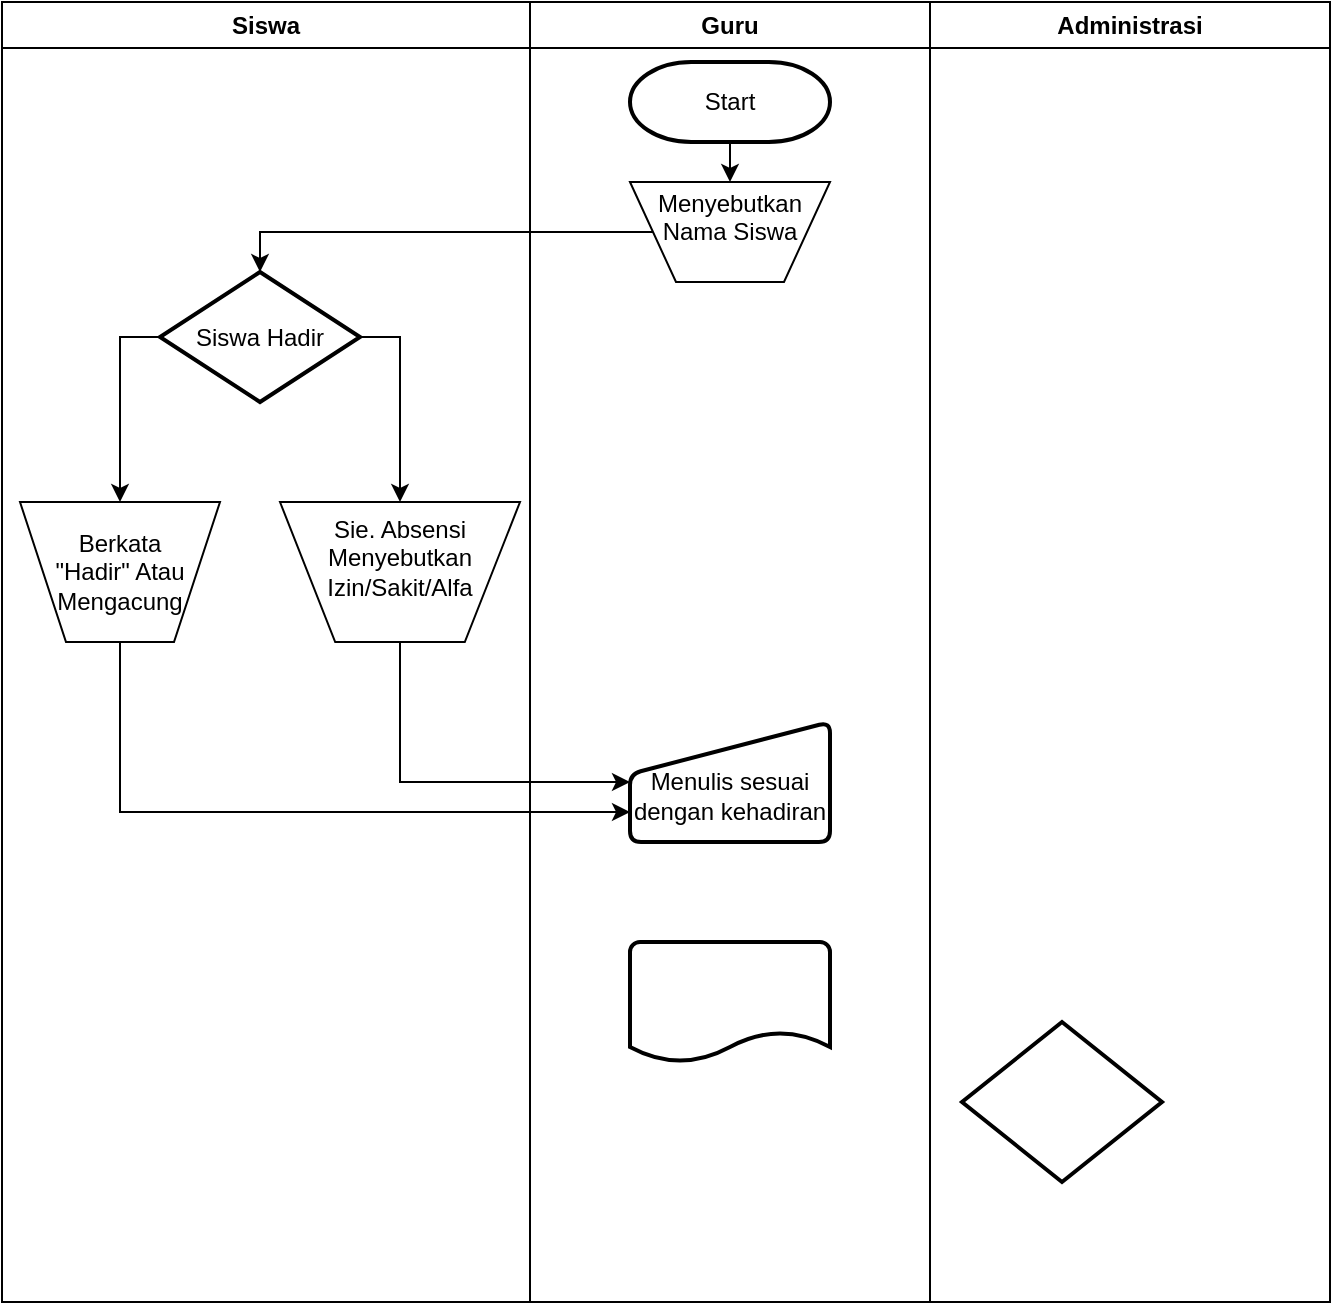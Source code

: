 <mxfile version="23.1.6" type="github">
  <diagram id="C5RBs43oDa-KdzZeNtuy" name="Page-1">
    <mxGraphModel dx="880" dy="434" grid="1" gridSize="10" guides="1" tooltips="1" connect="1" arrows="1" fold="1" page="1" pageScale="1" pageWidth="827" pageHeight="1169" math="0" shadow="0">
      <root>
        <mxCell id="WIyWlLk6GJQsqaUBKTNV-0" />
        <mxCell id="WIyWlLk6GJQsqaUBKTNV-1" parent="WIyWlLk6GJQsqaUBKTNV-0" />
        <mxCell id="WIyWlLk6GJQsqaUBKTNV-2" value="" style="rounded=0;html=1;jettySize=auto;orthogonalLoop=1;fontSize=11;endArrow=block;endFill=0;endSize=8;strokeWidth=1;shadow=0;labelBackgroundColor=none;edgeStyle=orthogonalEdgeStyle;" parent="WIyWlLk6GJQsqaUBKTNV-1" target="WIyWlLk6GJQsqaUBKTNV-6" edge="1">
          <mxGeometry relative="1" as="geometry">
            <mxPoint x="220" y="120" as="sourcePoint" />
          </mxGeometry>
        </mxCell>
        <mxCell id="69SfffOF1m4H34H6_Dxd-0" value="Guru" style="swimlane;whiteSpace=wrap;html=1;" vertex="1" parent="WIyWlLk6GJQsqaUBKTNV-1">
          <mxGeometry x="314" y="20" width="200" height="650" as="geometry" />
        </mxCell>
        <mxCell id="69SfffOF1m4H34H6_Dxd-8" style="edgeStyle=orthogonalEdgeStyle;rounded=0;orthogonalLoop=1;jettySize=auto;html=1;exitX=0.5;exitY=1;exitDx=0;exitDy=0;exitPerimeter=0;entryX=0.5;entryY=0;entryDx=0;entryDy=0;" edge="1" parent="69SfffOF1m4H34H6_Dxd-0" source="69SfffOF1m4H34H6_Dxd-5" target="69SfffOF1m4H34H6_Dxd-7">
          <mxGeometry relative="1" as="geometry" />
        </mxCell>
        <mxCell id="69SfffOF1m4H34H6_Dxd-5" value="Start" style="strokeWidth=2;html=1;shape=mxgraph.flowchart.terminator;whiteSpace=wrap;" vertex="1" parent="69SfffOF1m4H34H6_Dxd-0">
          <mxGeometry x="50" y="30" width="100" height="40" as="geometry" />
        </mxCell>
        <mxCell id="69SfffOF1m4H34H6_Dxd-7" value="Menyebutkan Nama Siswa&lt;div&gt;&lt;br/&gt;&lt;/div&gt;" style="verticalLabelPosition=middle;verticalAlign=middle;html=1;shape=trapezoid;perimeter=trapezoidPerimeter;whiteSpace=wrap;size=0.23;arcSize=10;flipV=1;labelPosition=center;align=center;" vertex="1" parent="69SfffOF1m4H34H6_Dxd-0">
          <mxGeometry x="50" y="90" width="100" height="50" as="geometry" />
        </mxCell>
        <mxCell id="69SfffOF1m4H34H6_Dxd-16" value="&lt;br&gt;Menulis sesuai dengan kehadiran" style="html=1;strokeWidth=2;shape=manualInput;whiteSpace=wrap;rounded=1;size=26;arcSize=11;" vertex="1" parent="69SfffOF1m4H34H6_Dxd-0">
          <mxGeometry x="50" y="360" width="100" height="60" as="geometry" />
        </mxCell>
        <mxCell id="69SfffOF1m4H34H6_Dxd-19" value="" style="strokeWidth=2;html=1;shape=mxgraph.flowchart.document2;whiteSpace=wrap;size=0.25;" vertex="1" parent="69SfffOF1m4H34H6_Dxd-0">
          <mxGeometry x="50" y="470" width="100" height="60" as="geometry" />
        </mxCell>
        <mxCell id="69SfffOF1m4H34H6_Dxd-1" value="Administrasi" style="swimlane;whiteSpace=wrap;html=1;" vertex="1" parent="WIyWlLk6GJQsqaUBKTNV-1">
          <mxGeometry x="514" y="20" width="200" height="650" as="geometry" />
        </mxCell>
        <mxCell id="69SfffOF1m4H34H6_Dxd-6" value="" style="strokeWidth=2;html=1;shape=mxgraph.flowchart.decision;whiteSpace=wrap;" vertex="1" parent="69SfffOF1m4H34H6_Dxd-1">
          <mxGeometry x="16" y="510" width="100" height="80" as="geometry" />
        </mxCell>
        <mxCell id="69SfffOF1m4H34H6_Dxd-2" value="Siswa" style="swimlane;whiteSpace=wrap;html=1;startSize=23;" vertex="1" parent="WIyWlLk6GJQsqaUBKTNV-1">
          <mxGeometry x="50" y="20" width="264" height="650" as="geometry" />
        </mxCell>
        <mxCell id="69SfffOF1m4H34H6_Dxd-9" value="Berkata &lt;br&gt;&quot;Hadir&quot; Atau Mengacung" style="verticalLabelPosition=middle;verticalAlign=middle;html=1;shape=trapezoid;perimeter=trapezoidPerimeter;whiteSpace=wrap;size=0.23;arcSize=10;flipV=1;labelPosition=center;align=center;" vertex="1" parent="69SfffOF1m4H34H6_Dxd-2">
          <mxGeometry x="9" y="250" width="100" height="70" as="geometry" />
        </mxCell>
        <mxCell id="69SfffOF1m4H34H6_Dxd-13" style="edgeStyle=orthogonalEdgeStyle;rounded=0;orthogonalLoop=1;jettySize=auto;html=1;exitX=0;exitY=0.5;exitDx=0;exitDy=0;exitPerimeter=0;entryX=0.5;entryY=0;entryDx=0;entryDy=0;" edge="1" parent="69SfffOF1m4H34H6_Dxd-2" source="69SfffOF1m4H34H6_Dxd-11" target="69SfffOF1m4H34H6_Dxd-9">
          <mxGeometry relative="1" as="geometry" />
        </mxCell>
        <mxCell id="69SfffOF1m4H34H6_Dxd-15" style="edgeStyle=orthogonalEdgeStyle;rounded=0;orthogonalLoop=1;jettySize=auto;html=1;exitX=1;exitY=0.5;exitDx=0;exitDy=0;exitPerimeter=0;entryX=0.5;entryY=0;entryDx=0;entryDy=0;" edge="1" parent="69SfffOF1m4H34H6_Dxd-2" source="69SfffOF1m4H34H6_Dxd-11" target="69SfffOF1m4H34H6_Dxd-14">
          <mxGeometry relative="1" as="geometry" />
        </mxCell>
        <mxCell id="69SfffOF1m4H34H6_Dxd-11" value="Siswa Hadir" style="strokeWidth=2;html=1;shape=mxgraph.flowchart.decision;whiteSpace=wrap;" vertex="1" parent="69SfffOF1m4H34H6_Dxd-2">
          <mxGeometry x="79" y="135" width="100" height="65" as="geometry" />
        </mxCell>
        <mxCell id="69SfffOF1m4H34H6_Dxd-14" value="Sie. Absensi Menyebutkan Izin/Sakit/Alfa&lt;div&gt;&lt;br/&gt;&lt;/div&gt;" style="verticalLabelPosition=middle;verticalAlign=middle;html=1;shape=trapezoid;perimeter=trapezoidPerimeter;whiteSpace=wrap;size=0.23;arcSize=10;flipV=1;labelPosition=center;align=center;" vertex="1" parent="69SfffOF1m4H34H6_Dxd-2">
          <mxGeometry x="139" y="250" width="120" height="70" as="geometry" />
        </mxCell>
        <mxCell id="69SfffOF1m4H34H6_Dxd-12" style="edgeStyle=orthogonalEdgeStyle;rounded=0;orthogonalLoop=1;jettySize=auto;html=1;exitX=0;exitY=0.5;exitDx=0;exitDy=0;entryX=0.5;entryY=0;entryDx=0;entryDy=0;entryPerimeter=0;" edge="1" parent="WIyWlLk6GJQsqaUBKTNV-1" source="69SfffOF1m4H34H6_Dxd-7" target="69SfffOF1m4H34H6_Dxd-11">
          <mxGeometry relative="1" as="geometry" />
        </mxCell>
        <mxCell id="69SfffOF1m4H34H6_Dxd-17" style="edgeStyle=orthogonalEdgeStyle;rounded=0;orthogonalLoop=1;jettySize=auto;html=1;exitX=0.5;exitY=1;exitDx=0;exitDy=0;entryX=0;entryY=0.75;entryDx=0;entryDy=0;" edge="1" parent="WIyWlLk6GJQsqaUBKTNV-1" source="69SfffOF1m4H34H6_Dxd-9" target="69SfffOF1m4H34H6_Dxd-16">
          <mxGeometry relative="1" as="geometry">
            <Array as="points">
              <mxPoint x="109" y="425" />
            </Array>
          </mxGeometry>
        </mxCell>
        <mxCell id="69SfffOF1m4H34H6_Dxd-18" style="edgeStyle=orthogonalEdgeStyle;rounded=0;orthogonalLoop=1;jettySize=auto;html=1;exitX=0.5;exitY=1;exitDx=0;exitDy=0;entryX=0;entryY=0.5;entryDx=0;entryDy=0;" edge="1" parent="WIyWlLk6GJQsqaUBKTNV-1" source="69SfffOF1m4H34H6_Dxd-14" target="69SfffOF1m4H34H6_Dxd-16">
          <mxGeometry relative="1" as="geometry" />
        </mxCell>
      </root>
    </mxGraphModel>
  </diagram>
</mxfile>
